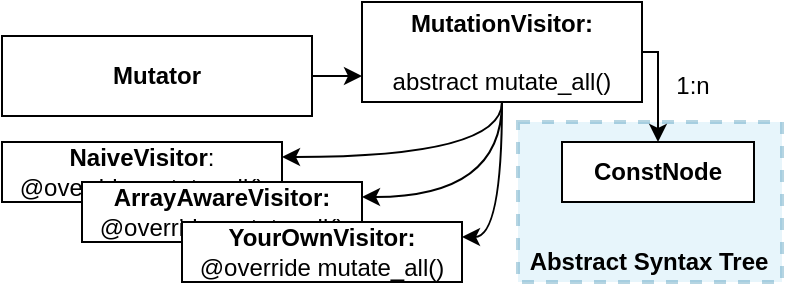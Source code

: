 <mxfile version="21.3.7" type="device">
  <diagram name="Seite-1" id="70-ndwaXO_-ZKMcCtz0t">
    <mxGraphModel dx="2074" dy="1088" grid="1" gridSize="10" guides="1" tooltips="1" connect="1" arrows="1" fold="1" page="1" pageScale="1" pageWidth="827" pageHeight="1169" background="none" math="0" shadow="0">
      <root>
        <mxCell id="0" />
        <mxCell id="1" parent="0" />
        <mxCell id="PvXzJawVP1ArEgsTcX2M-78" value="" style="rounded=0;whiteSpace=wrap;html=1;fillColor=#b1ddf0;strokeWidth=2;dashed=1;strokeColor=#10739e;opacity=30;" vertex="1" parent="1">
          <mxGeometry x="258" y="70" width="132" height="80" as="geometry" />
        </mxCell>
        <mxCell id="PvXzJawVP1ArEgsTcX2M-68" style="edgeStyle=orthogonalEdgeStyle;rounded=0;orthogonalLoop=1;jettySize=auto;html=1;exitX=1;exitY=0.5;exitDx=0;exitDy=0;entryX=0;entryY=0.75;entryDx=0;entryDy=0;" edge="1" parent="1" source="PvXzJawVP1ArEgsTcX2M-8" target="PvXzJawVP1ArEgsTcX2M-63">
          <mxGeometry relative="1" as="geometry" />
        </mxCell>
        <mxCell id="PvXzJawVP1ArEgsTcX2M-8" value="&lt;b&gt;Mutator&lt;/b&gt;" style="rounded=0;whiteSpace=wrap;html=1;labelBackgroundColor=none;" vertex="1" parent="1">
          <mxGeometry y="27" width="155" height="40" as="geometry" />
        </mxCell>
        <mxCell id="PvXzJawVP1ArEgsTcX2M-74" style="edgeStyle=orthogonalEdgeStyle;orthogonalLoop=1;jettySize=auto;html=1;exitX=0.5;exitY=1;exitDx=0;exitDy=0;entryX=0.75;entryY=0;entryDx=0;entryDy=0;strokeColor=none;curved=1;" edge="1" parent="1" source="PvXzJawVP1ArEgsTcX2M-63" target="PvXzJawVP1ArEgsTcX2M-73">
          <mxGeometry relative="1" as="geometry" />
        </mxCell>
        <mxCell id="PvXzJawVP1ArEgsTcX2M-81" style="edgeStyle=orthogonalEdgeStyle;orthogonalLoop=1;jettySize=auto;html=1;exitX=0.5;exitY=1;exitDx=0;exitDy=0;entryX=1;entryY=0.25;entryDx=0;entryDy=0;curved=1;" edge="1" parent="1" source="PvXzJawVP1ArEgsTcX2M-63" target="PvXzJawVP1ArEgsTcX2M-67">
          <mxGeometry relative="1" as="geometry" />
        </mxCell>
        <mxCell id="PvXzJawVP1ArEgsTcX2M-82" style="edgeStyle=orthogonalEdgeStyle;orthogonalLoop=1;jettySize=auto;html=1;exitX=0.5;exitY=1;exitDx=0;exitDy=0;entryX=1;entryY=0.25;entryDx=0;entryDy=0;curved=1;" edge="1" parent="1" source="PvXzJawVP1ArEgsTcX2M-63" target="PvXzJawVP1ArEgsTcX2M-72">
          <mxGeometry relative="1" as="geometry" />
        </mxCell>
        <mxCell id="PvXzJawVP1ArEgsTcX2M-83" style="edgeStyle=orthogonalEdgeStyle;orthogonalLoop=1;jettySize=auto;html=1;exitX=0.5;exitY=1;exitDx=0;exitDy=0;entryX=1;entryY=0.25;entryDx=0;entryDy=0;curved=1;" edge="1" parent="1" source="PvXzJawVP1ArEgsTcX2M-63" target="PvXzJawVP1ArEgsTcX2M-73">
          <mxGeometry relative="1" as="geometry" />
        </mxCell>
        <mxCell id="PvXzJawVP1ArEgsTcX2M-85" style="edgeStyle=orthogonalEdgeStyle;rounded=0;orthogonalLoop=1;jettySize=auto;html=1;exitX=1;exitY=0.5;exitDx=0;exitDy=0;entryX=0.5;entryY=0;entryDx=0;entryDy=0;" edge="1" parent="1" source="PvXzJawVP1ArEgsTcX2M-63" target="PvXzJawVP1ArEgsTcX2M-64">
          <mxGeometry relative="1" as="geometry">
            <Array as="points">
              <mxPoint x="328" y="35" />
            </Array>
          </mxGeometry>
        </mxCell>
        <mxCell id="PvXzJawVP1ArEgsTcX2M-63" value="&lt;div&gt;&lt;b&gt;MutationVisitor:&lt;/b&gt;&lt;/div&gt;&lt;div&gt;&lt;b&gt;&lt;br&gt;&lt;/b&gt;&lt;/div&gt;abstract mutate_all()" style="rounded=0;whiteSpace=wrap;html=1;labelBackgroundColor=none;" vertex="1" parent="1">
          <mxGeometry x="180" y="10" width="140" height="50" as="geometry" />
        </mxCell>
        <mxCell id="PvXzJawVP1ArEgsTcX2M-64" value="&lt;div align=&quot;left&quot;&gt;&lt;b&gt;ConstNode&lt;/b&gt;&lt;/div&gt;" style="rounded=0;whiteSpace=wrap;html=1;align=center;labelBackgroundColor=none;" vertex="1" parent="1">
          <mxGeometry x="280" y="80" width="96" height="30" as="geometry" />
        </mxCell>
        <mxCell id="PvXzJawVP1ArEgsTcX2M-66" value="1:n" style="text;html=1;align=center;verticalAlign=middle;resizable=0;points=[];autosize=1;strokeColor=none;fillColor=none;" vertex="1" parent="1">
          <mxGeometry x="325" y="37" width="40" height="30" as="geometry" />
        </mxCell>
        <mxCell id="PvXzJawVP1ArEgsTcX2M-67" value="&lt;div&gt;&lt;b&gt;NaiveVisitor&lt;/b&gt;:&lt;/div&gt;&lt;div&gt;@override mutate_all()&lt;br&gt;&lt;/div&gt;" style="rounded=0;whiteSpace=wrap;html=1;labelBackgroundColor=none;" vertex="1" parent="1">
          <mxGeometry y="80" width="140" height="30" as="geometry" />
        </mxCell>
        <mxCell id="PvXzJawVP1ArEgsTcX2M-72" value="&lt;div&gt;&lt;b&gt;ArrayAwareVisitor:&lt;/b&gt;&lt;/div&gt;&lt;div&gt;@override mutate_all()&lt;br&gt;&lt;/div&gt;" style="rounded=0;whiteSpace=wrap;html=1;labelBackgroundColor=none;" vertex="1" parent="1">
          <mxGeometry x="40" y="100" width="140" height="30" as="geometry" />
        </mxCell>
        <mxCell id="PvXzJawVP1ArEgsTcX2M-73" value="&lt;div&gt;&lt;b&gt;YourOwnVisitor:&lt;/b&gt;&lt;/div&gt;&lt;div&gt;@override mutate_all()&lt;br&gt;&lt;/div&gt;" style="rounded=0;whiteSpace=wrap;html=1;labelBackgroundColor=none;" vertex="1" parent="1">
          <mxGeometry x="90" y="120" width="140" height="30" as="geometry" />
        </mxCell>
        <mxCell id="PvXzJawVP1ArEgsTcX2M-79" value="&lt;b&gt;Abstract Syntax Tree&lt;/b&gt;" style="text;html=1;align=center;verticalAlign=middle;resizable=0;points=[];autosize=1;strokeColor=none;fillColor=none;" vertex="1" parent="1">
          <mxGeometry x="253" y="125" width="140" height="30" as="geometry" />
        </mxCell>
      </root>
    </mxGraphModel>
  </diagram>
</mxfile>
